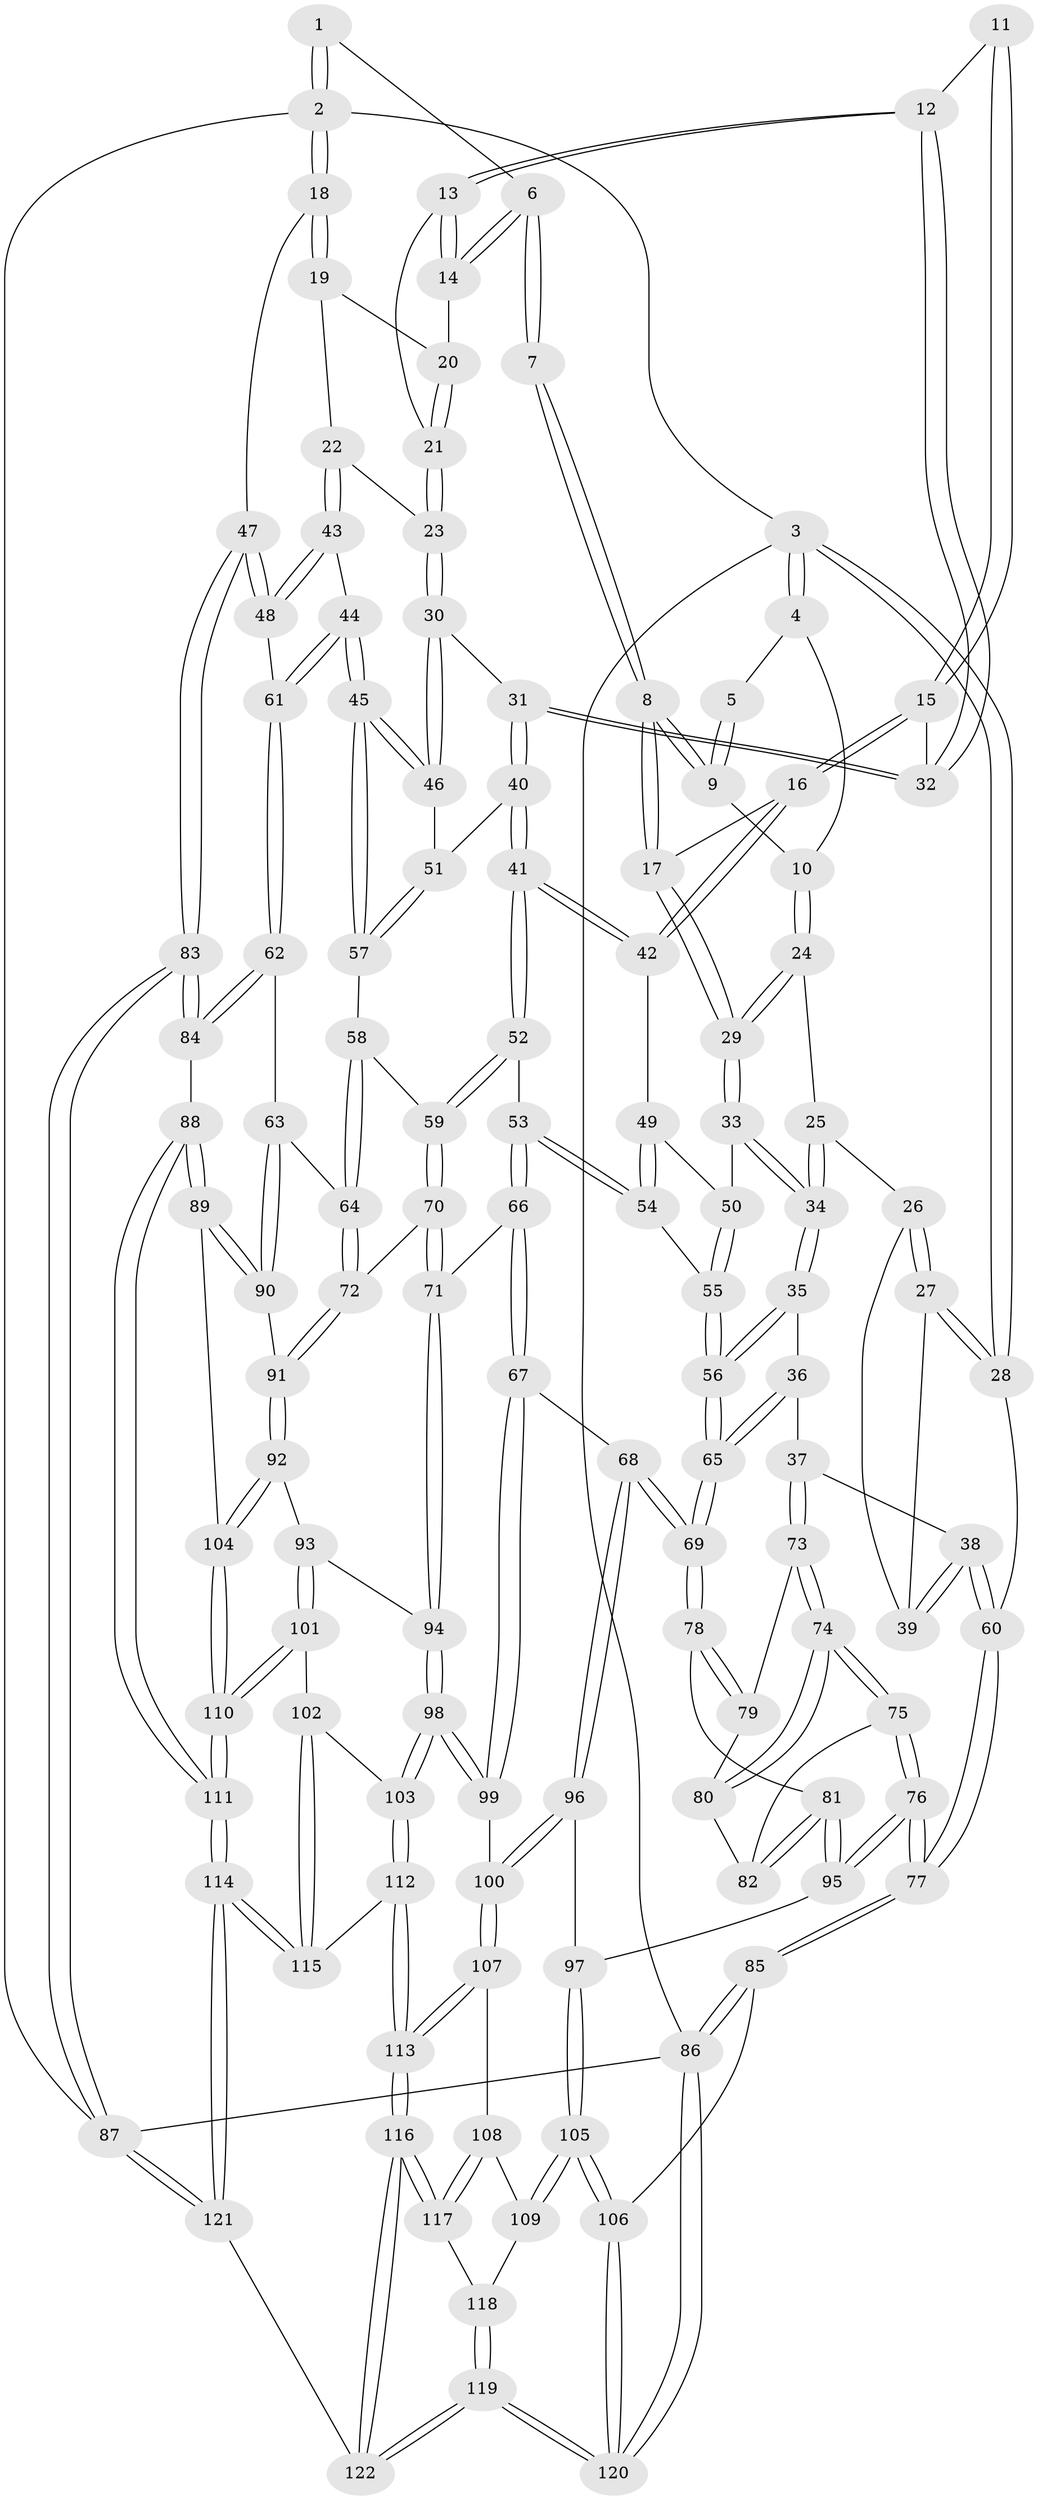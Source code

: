 // coarse degree distribution, {3: 0.136986301369863, 8: 0.0136986301369863, 6: 0.1232876712328767, 2: 0.0273972602739726, 5: 0.3013698630136986, 4: 0.3972602739726027}
// Generated by graph-tools (version 1.1) at 2025/24/03/03/25 07:24:35]
// undirected, 122 vertices, 302 edges
graph export_dot {
graph [start="1"]
  node [color=gray90,style=filled];
  1 [pos="+0.7473579545391749+0"];
  2 [pos="+1+0"];
  3 [pos="+0+0"];
  4 [pos="+0.23960325314734382+0"];
  5 [pos="+0.4910675680340441+0"];
  6 [pos="+0.7458378411113912+0"];
  7 [pos="+0.5828544187160373+0.034147955638155716"];
  8 [pos="+0.4972734382928177+0.06931521522203536"];
  9 [pos="+0.49434167963580267+0.06053673762102488"];
  10 [pos="+0.26857071915603326+0"];
  11 [pos="+0.5947293750543873+0.06519777797442956"];
  12 [pos="+0.7293865525765306+0.04423083697247641"];
  13 [pos="+0.7503167350385148+0"];
  14 [pos="+0.7540973999065611+0"];
  15 [pos="+0.6035484886512121+0.1495339867363946"];
  16 [pos="+0.525152974164514+0.17679955381734688"];
  17 [pos="+0.48829094740213735+0.16302240692189568"];
  18 [pos="+1+0"];
  19 [pos="+0.9615587498737667+0.07575134182606419"];
  20 [pos="+0.9138339619716201+0.05098164388561144"];
  21 [pos="+0.8570066787198577+0.10927947960448817"];
  22 [pos="+0.9020375463329009+0.16808021214417485"];
  23 [pos="+0.884758999418127+0.16427091444377903"];
  24 [pos="+0.26768467225101816+0.02535000977285664"];
  25 [pos="+0.2492396014091643+0.05865940447017765"];
  26 [pos="+0.20086987162545283+0.10664947995730133"];
  27 [pos="+0+0"];
  28 [pos="+0+0"];
  29 [pos="+0.44927351239496327+0.17540732748348745"];
  30 [pos="+0.7832082903300616+0.21058378968291436"];
  31 [pos="+0.6998537618159171+0.14098859879522374"];
  32 [pos="+0.6996503319646385+0.1406218304988964"];
  33 [pos="+0.40126152964322814+0.2421639227975246"];
  34 [pos="+0.32649263221846647+0.28406148571440315"];
  35 [pos="+0.3181938596466584+0.29344277766665233"];
  36 [pos="+0.24480533510869748+0.3135279575049543"];
  37 [pos="+0.16705049811884276+0.3322608224024067"];
  38 [pos="+0.1407090928871287+0.304694938341349"];
  39 [pos="+0.1400465439869782+0.18759155479971135"];
  40 [pos="+0.6521293601670335+0.29129742411387327"];
  41 [pos="+0.5853484292067438+0.2931308010575296"];
  42 [pos="+0.5692790918039693+0.2750500370983881"];
  43 [pos="+0.9368305134880105+0.20550243053963335"];
  44 [pos="+0.8141042186872175+0.3344497141383058"];
  45 [pos="+0.8034147241252999+0.3254975734030833"];
  46 [pos="+0.7833775306006342+0.21366243395378012"];
  47 [pos="+1+0.3247393327124728"];
  48 [pos="+1+0.3204966171903479"];
  49 [pos="+0.5054247740389528+0.309159293445751"];
  50 [pos="+0.45477472250216505+0.3104537277598336"];
  51 [pos="+0.6598251340074963+0.29678012075506705"];
  52 [pos="+0.5624516103859467+0.39767985082506463"];
  53 [pos="+0.5468257281783012+0.4030176014171749"];
  54 [pos="+0.5050859209412588+0.39205467886264667"];
  55 [pos="+0.47018869439170485+0.3887950255504247"];
  56 [pos="+0.40042797692857385+0.4268048535154292"];
  57 [pos="+0.7009159912467515+0.3376499478020396"];
  58 [pos="+0.6884675360404819+0.3661761816924976"];
  59 [pos="+0.5899070823420149+0.4123126446137154"];
  60 [pos="+0+0.30475000913716593"];
  61 [pos="+0.858337511013709+0.3969826526817612"];
  62 [pos="+0.8200067764442697+0.5054816041861964"];
  63 [pos="+0.8093505642607769+0.5101541954979956"];
  64 [pos="+0.7230845179093645+0.5228516992734127"];
  65 [pos="+0.37963605818989216+0.5136429660856312"];
  66 [pos="+0.4827474362949866+0.5901088510475943"];
  67 [pos="+0.4191819502280923+0.6024867529194348"];
  68 [pos="+0.38399010362711056+0.5817221266709156"];
  69 [pos="+0.3682825171479984+0.5683817135433855"];
  70 [pos="+0.6753865878472475+0.5368878186985105"];
  71 [pos="+0.5601757120381412+0.600318684915778"];
  72 [pos="+0.6946737350373818+0.536565402696188"];
  73 [pos="+0.16695310294681245+0.36267950479629757"];
  74 [pos="+0.05685854502771389+0.5074091087392752"];
  75 [pos="+0.01533946260781315+0.5470602126973209"];
  76 [pos="+0+0.6249081428370696"];
  77 [pos="+0+0.6433530461045097"];
  78 [pos="+0.34152074792924103+0.5648935688046129"];
  79 [pos="+0.2268640685729508+0.45638512105370327"];
  80 [pos="+0.16857089711793968+0.5325079459601195"];
  81 [pos="+0.22271362399342773+0.6250485228632854"];
  82 [pos="+0.17109315291324906+0.5647992350999619"];
  83 [pos="+1+0.7441660469586665"];
  84 [pos="+1+0.7401976322888916"];
  85 [pos="+0+0.8525308428702827"];
  86 [pos="+0+1"];
  87 [pos="+1+1"];
  88 [pos="+0.8682737994694815+0.8074864205724122"];
  89 [pos="+0.8132266298676144+0.7682678953885701"];
  90 [pos="+0.8067183297398518+0.5772039961723037"];
  91 [pos="+0.7316331460639274+0.7204638698611915"];
  92 [pos="+0.7333286424143134+0.732471913414555"];
  93 [pos="+0.6373791526298396+0.7283051071721436"];
  94 [pos="+0.6033024997113753+0.6946475457610155"];
  95 [pos="+0.1605135895935744+0.6905323195656289"];
  96 [pos="+0.27158790108612657+0.7518620244855576"];
  97 [pos="+0.17237647009950968+0.71777245496962"];
  98 [pos="+0.4567769954930428+0.8175405096847584"];
  99 [pos="+0.43149944191058587+0.7981193985918084"];
  100 [pos="+0.33283289087280865+0.8312499722723498"];
  101 [pos="+0.5852720256040982+0.839386697736509"];
  102 [pos="+0.5467669913838966+0.8448812898136427"];
  103 [pos="+0.4740174451477649+0.8374523309830315"];
  104 [pos="+0.7440793192754781+0.7406135080358968"];
  105 [pos="+0.1588799667038018+0.8740900905562857"];
  106 [pos="+0.15366478821197058+0.8765508534015949"];
  107 [pos="+0.32476714345408203+0.8401563809096807"];
  108 [pos="+0.2846313749028134+0.8622528393826884"];
  109 [pos="+0.1678093363406631+0.8764145994549268"];
  110 [pos="+0.638123749225602+0.8683050766043958"];
  111 [pos="+0.7460900691571769+1"];
  112 [pos="+0.4662655023598378+0.9203400465735649"];
  113 [pos="+0.38847646796281476+1"];
  114 [pos="+0.7235968189262073+1"];
  115 [pos="+0.5938015867163905+1"];
  116 [pos="+0.35570006572096413+1"];
  117 [pos="+0.2954615269957266+1"];
  118 [pos="+0.20685013226929516+0.9365241415446995"];
  119 [pos="+0.1374165430293726+1"];
  120 [pos="+0.06200568737287445+1"];
  121 [pos="+0.7275411797986897+1"];
  122 [pos="+0.3548475758076747+1"];
  1 -- 2;
  1 -- 2;
  1 -- 6;
  2 -- 3;
  2 -- 18;
  2 -- 18;
  2 -- 87;
  3 -- 4;
  3 -- 4;
  3 -- 28;
  3 -- 28;
  3 -- 86;
  4 -- 5;
  4 -- 10;
  5 -- 9;
  5 -- 9;
  6 -- 7;
  6 -- 7;
  6 -- 14;
  6 -- 14;
  7 -- 8;
  7 -- 8;
  8 -- 9;
  8 -- 9;
  8 -- 17;
  8 -- 17;
  9 -- 10;
  10 -- 24;
  10 -- 24;
  11 -- 12;
  11 -- 15;
  11 -- 15;
  12 -- 13;
  12 -- 13;
  12 -- 32;
  12 -- 32;
  13 -- 14;
  13 -- 14;
  13 -- 21;
  14 -- 20;
  15 -- 16;
  15 -- 16;
  15 -- 32;
  16 -- 17;
  16 -- 42;
  16 -- 42;
  17 -- 29;
  17 -- 29;
  18 -- 19;
  18 -- 19;
  18 -- 47;
  19 -- 20;
  19 -- 22;
  20 -- 21;
  20 -- 21;
  21 -- 23;
  21 -- 23;
  22 -- 23;
  22 -- 43;
  22 -- 43;
  23 -- 30;
  23 -- 30;
  24 -- 25;
  24 -- 29;
  24 -- 29;
  25 -- 26;
  25 -- 34;
  25 -- 34;
  26 -- 27;
  26 -- 27;
  26 -- 39;
  27 -- 28;
  27 -- 28;
  27 -- 39;
  28 -- 60;
  29 -- 33;
  29 -- 33;
  30 -- 31;
  30 -- 46;
  30 -- 46;
  31 -- 32;
  31 -- 32;
  31 -- 40;
  31 -- 40;
  33 -- 34;
  33 -- 34;
  33 -- 50;
  34 -- 35;
  34 -- 35;
  35 -- 36;
  35 -- 56;
  35 -- 56;
  36 -- 37;
  36 -- 65;
  36 -- 65;
  37 -- 38;
  37 -- 73;
  37 -- 73;
  38 -- 39;
  38 -- 39;
  38 -- 60;
  38 -- 60;
  40 -- 41;
  40 -- 41;
  40 -- 51;
  41 -- 42;
  41 -- 42;
  41 -- 52;
  41 -- 52;
  42 -- 49;
  43 -- 44;
  43 -- 48;
  43 -- 48;
  44 -- 45;
  44 -- 45;
  44 -- 61;
  44 -- 61;
  45 -- 46;
  45 -- 46;
  45 -- 57;
  45 -- 57;
  46 -- 51;
  47 -- 48;
  47 -- 48;
  47 -- 83;
  47 -- 83;
  48 -- 61;
  49 -- 50;
  49 -- 54;
  49 -- 54;
  50 -- 55;
  50 -- 55;
  51 -- 57;
  51 -- 57;
  52 -- 53;
  52 -- 59;
  52 -- 59;
  53 -- 54;
  53 -- 54;
  53 -- 66;
  53 -- 66;
  54 -- 55;
  55 -- 56;
  55 -- 56;
  56 -- 65;
  56 -- 65;
  57 -- 58;
  58 -- 59;
  58 -- 64;
  58 -- 64;
  59 -- 70;
  59 -- 70;
  60 -- 77;
  60 -- 77;
  61 -- 62;
  61 -- 62;
  62 -- 63;
  62 -- 84;
  62 -- 84;
  63 -- 64;
  63 -- 90;
  63 -- 90;
  64 -- 72;
  64 -- 72;
  65 -- 69;
  65 -- 69;
  66 -- 67;
  66 -- 67;
  66 -- 71;
  67 -- 68;
  67 -- 99;
  67 -- 99;
  68 -- 69;
  68 -- 69;
  68 -- 96;
  68 -- 96;
  69 -- 78;
  69 -- 78;
  70 -- 71;
  70 -- 71;
  70 -- 72;
  71 -- 94;
  71 -- 94;
  72 -- 91;
  72 -- 91;
  73 -- 74;
  73 -- 74;
  73 -- 79;
  74 -- 75;
  74 -- 75;
  74 -- 80;
  74 -- 80;
  75 -- 76;
  75 -- 76;
  75 -- 82;
  76 -- 77;
  76 -- 77;
  76 -- 95;
  76 -- 95;
  77 -- 85;
  77 -- 85;
  78 -- 79;
  78 -- 79;
  78 -- 81;
  79 -- 80;
  80 -- 82;
  81 -- 82;
  81 -- 82;
  81 -- 95;
  81 -- 95;
  83 -- 84;
  83 -- 84;
  83 -- 87;
  83 -- 87;
  84 -- 88;
  85 -- 86;
  85 -- 86;
  85 -- 106;
  86 -- 120;
  86 -- 120;
  86 -- 87;
  87 -- 121;
  87 -- 121;
  88 -- 89;
  88 -- 89;
  88 -- 111;
  88 -- 111;
  89 -- 90;
  89 -- 90;
  89 -- 104;
  90 -- 91;
  91 -- 92;
  91 -- 92;
  92 -- 93;
  92 -- 104;
  92 -- 104;
  93 -- 94;
  93 -- 101;
  93 -- 101;
  94 -- 98;
  94 -- 98;
  95 -- 97;
  96 -- 97;
  96 -- 100;
  96 -- 100;
  97 -- 105;
  97 -- 105;
  98 -- 99;
  98 -- 99;
  98 -- 103;
  98 -- 103;
  99 -- 100;
  100 -- 107;
  100 -- 107;
  101 -- 102;
  101 -- 110;
  101 -- 110;
  102 -- 103;
  102 -- 115;
  102 -- 115;
  103 -- 112;
  103 -- 112;
  104 -- 110;
  104 -- 110;
  105 -- 106;
  105 -- 106;
  105 -- 109;
  105 -- 109;
  106 -- 120;
  106 -- 120;
  107 -- 108;
  107 -- 113;
  107 -- 113;
  108 -- 109;
  108 -- 117;
  108 -- 117;
  109 -- 118;
  110 -- 111;
  110 -- 111;
  111 -- 114;
  111 -- 114;
  112 -- 113;
  112 -- 113;
  112 -- 115;
  113 -- 116;
  113 -- 116;
  114 -- 115;
  114 -- 115;
  114 -- 121;
  114 -- 121;
  116 -- 117;
  116 -- 117;
  116 -- 122;
  116 -- 122;
  117 -- 118;
  118 -- 119;
  118 -- 119;
  119 -- 120;
  119 -- 120;
  119 -- 122;
  119 -- 122;
  121 -- 122;
}
